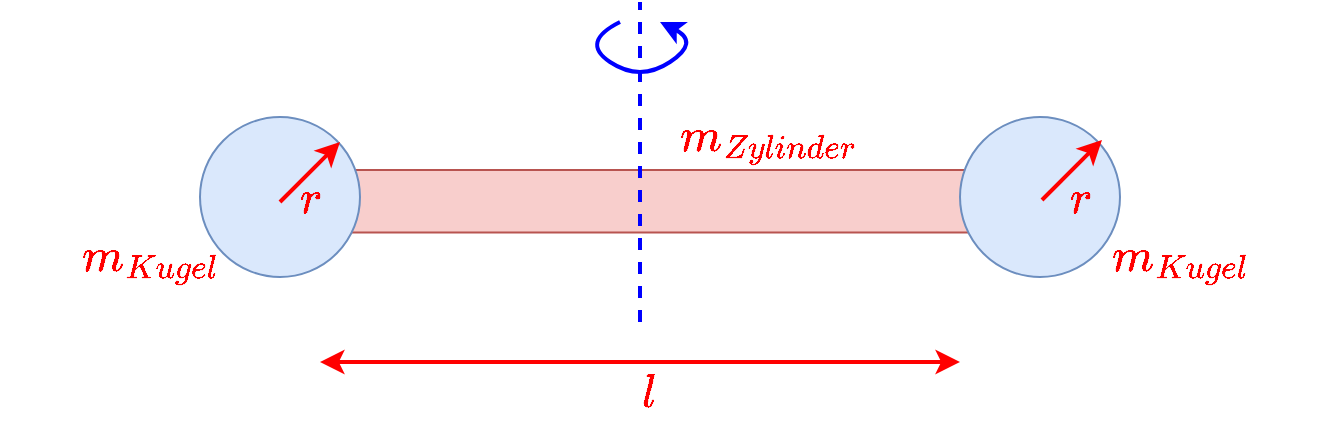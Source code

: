 <mxfile version="17.2.4" type="device"><diagram id="tqAo6yhpSipdxpwrPhu8" name="Seite-1"><mxGraphModel dx="1018" dy="679" grid="1" gridSize="10" guides="1" tooltips="1" connect="1" arrows="1" fold="1" page="1" pageScale="1" pageWidth="827" pageHeight="1169" math="1" shadow="0"><root><mxCell id="0"/><mxCell id="1" parent="0"/><mxCell id="TVw30yKD_yaDE6Yy2QsZ-1" value="" style="shape=cylinder3;whiteSpace=wrap;html=1;boundedLbl=1;backgroundOutline=1;size=15;rotation=90;fillColor=#f8cecc;strokeColor=#b85450;" parent="1" vertex="1"><mxGeometry x="401.11" y="34.48" width="31.25" height="370.31" as="geometry"/></mxCell><mxCell id="TVw30yKD_yaDE6Yy2QsZ-2" value="" style="ellipse;whiteSpace=wrap;html=1;aspect=fixed;fillColor=#dae8fc;strokeColor=#6c8ebf;" parent="1" vertex="1"><mxGeometry x="180" y="177.5" width="80" height="80" as="geometry"/></mxCell><mxCell id="TVw30yKD_yaDE6Yy2QsZ-3" value="" style="ellipse;whiteSpace=wrap;html=1;aspect=fixed;fillColor=#dae8fc;strokeColor=#6c8ebf;" parent="1" vertex="1"><mxGeometry x="560" y="177.5" width="80" height="80" as="geometry"/></mxCell><mxCell id="TVw30yKD_yaDE6Yy2QsZ-4" value="" style="endArrow=none;dashed=1;html=1;strokeWidth=2;strokeColor=#0000FF;" parent="1" edge="1"><mxGeometry width="50" height="50" relative="1" as="geometry"><mxPoint x="400" y="280" as="sourcePoint"/><mxPoint x="400" y="120" as="targetPoint"/></mxGeometry></mxCell><mxCell id="TVw30yKD_yaDE6Yy2QsZ-6" value="" style="endArrow=classic;html=1;strokeColor=#0000FF;strokeWidth=2;curved=1;" parent="1" edge="1"><mxGeometry width="50" height="50" relative="1" as="geometry"><mxPoint x="390" y="130" as="sourcePoint"/><mxPoint x="410" y="130" as="targetPoint"/><Array as="points"><mxPoint x="370" y="140"/><mxPoint x="400" y="160"/><mxPoint x="430" y="140"/></Array></mxGeometry></mxCell><mxCell id="TVw30yKD_yaDE6Yy2QsZ-7" value="" style="endArrow=classic;startArrow=classic;html=1;strokeWidth=2;strokeColor=#FF0000;" parent="1" edge="1"><mxGeometry width="50" height="50" relative="1" as="geometry"><mxPoint x="240" y="300" as="sourcePoint"/><mxPoint x="560" y="300" as="targetPoint"/></mxGeometry></mxCell><mxCell id="TVw30yKD_yaDE6Yy2QsZ-8" value="" style="endArrow=classic;html=1;strokeColor=#FF0000;strokeWidth=2;" parent="1" edge="1"><mxGeometry width="50" height="50" relative="1" as="geometry"><mxPoint x="220" y="220" as="sourcePoint"/><mxPoint x="250" y="190" as="targetPoint"/></mxGeometry></mxCell><mxCell id="TVw30yKD_yaDE6Yy2QsZ-9" value="" style="endArrow=classic;html=1;strokeColor=#FF0000;strokeWidth=2;" parent="1" edge="1"><mxGeometry width="50" height="50" relative="1" as="geometry"><mxPoint x="601" y="219" as="sourcePoint"/><mxPoint x="631" y="189" as="targetPoint"/></mxGeometry></mxCell><mxCell id="TVw30yKD_yaDE6Yy2QsZ-10" value="$$l$$" style="text;html=1;resizable=0;autosize=1;align=center;verticalAlign=middle;points=[];fillColor=none;strokeColor=none;rounded=0;fontSize=20;fontColor=#FF0000;" parent="1" vertex="1"><mxGeometry x="373.75" y="300" width="60" height="30" as="geometry"/></mxCell><mxCell id="TVw30yKD_yaDE6Yy2QsZ-11" value="$$m_{Zylinder}$$" style="text;html=1;resizable=0;autosize=1;align=center;verticalAlign=middle;points=[];fillColor=none;strokeColor=none;rounded=0;fontSize=20;fontColor=#FF0000;" parent="1" vertex="1"><mxGeometry x="378.75" y="172.5" width="170" height="30" as="geometry"/></mxCell><mxCell id="TVw30yKD_yaDE6Yy2QsZ-12" value="$$r$$" style="text;html=1;resizable=0;autosize=1;align=center;verticalAlign=middle;points=[];fillColor=none;strokeColor=none;rounded=0;fontSize=20;fontColor=#FF0000;" parent="1" vertex="1"><mxGeometry x="585" y="202.5" width="70" height="30" as="geometry"/></mxCell><mxCell id="TVw30yKD_yaDE6Yy2QsZ-13" value="$$r$$" style="text;html=1;resizable=0;autosize=1;align=center;verticalAlign=middle;points=[];fillColor=none;strokeColor=none;rounded=0;fontSize=20;fontColor=#FF0000;" parent="1" vertex="1"><mxGeometry x="200" y="202.5" width="70" height="30" as="geometry"/></mxCell><mxCell id="TVw30yKD_yaDE6Yy2QsZ-14" value="$$m_{Kugel}$$" style="text;html=1;resizable=0;autosize=1;align=center;verticalAlign=middle;points=[];fillColor=none;strokeColor=none;rounded=0;fontSize=20;fontColor=#FF0000;" parent="1" vertex="1"><mxGeometry x="595" y="232.5" width="150" height="30" as="geometry"/></mxCell><mxCell id="TVw30yKD_yaDE6Yy2QsZ-15" value="$$m_{Kugel}$$" style="text;html=1;resizable=0;autosize=1;align=center;verticalAlign=middle;points=[];fillColor=none;strokeColor=none;rounded=0;fontSize=20;fontColor=#FF0000;" parent="1" vertex="1"><mxGeometry x="80" y="232.5" width="150" height="30" as="geometry"/></mxCell></root></mxGraphModel></diagram></mxfile>